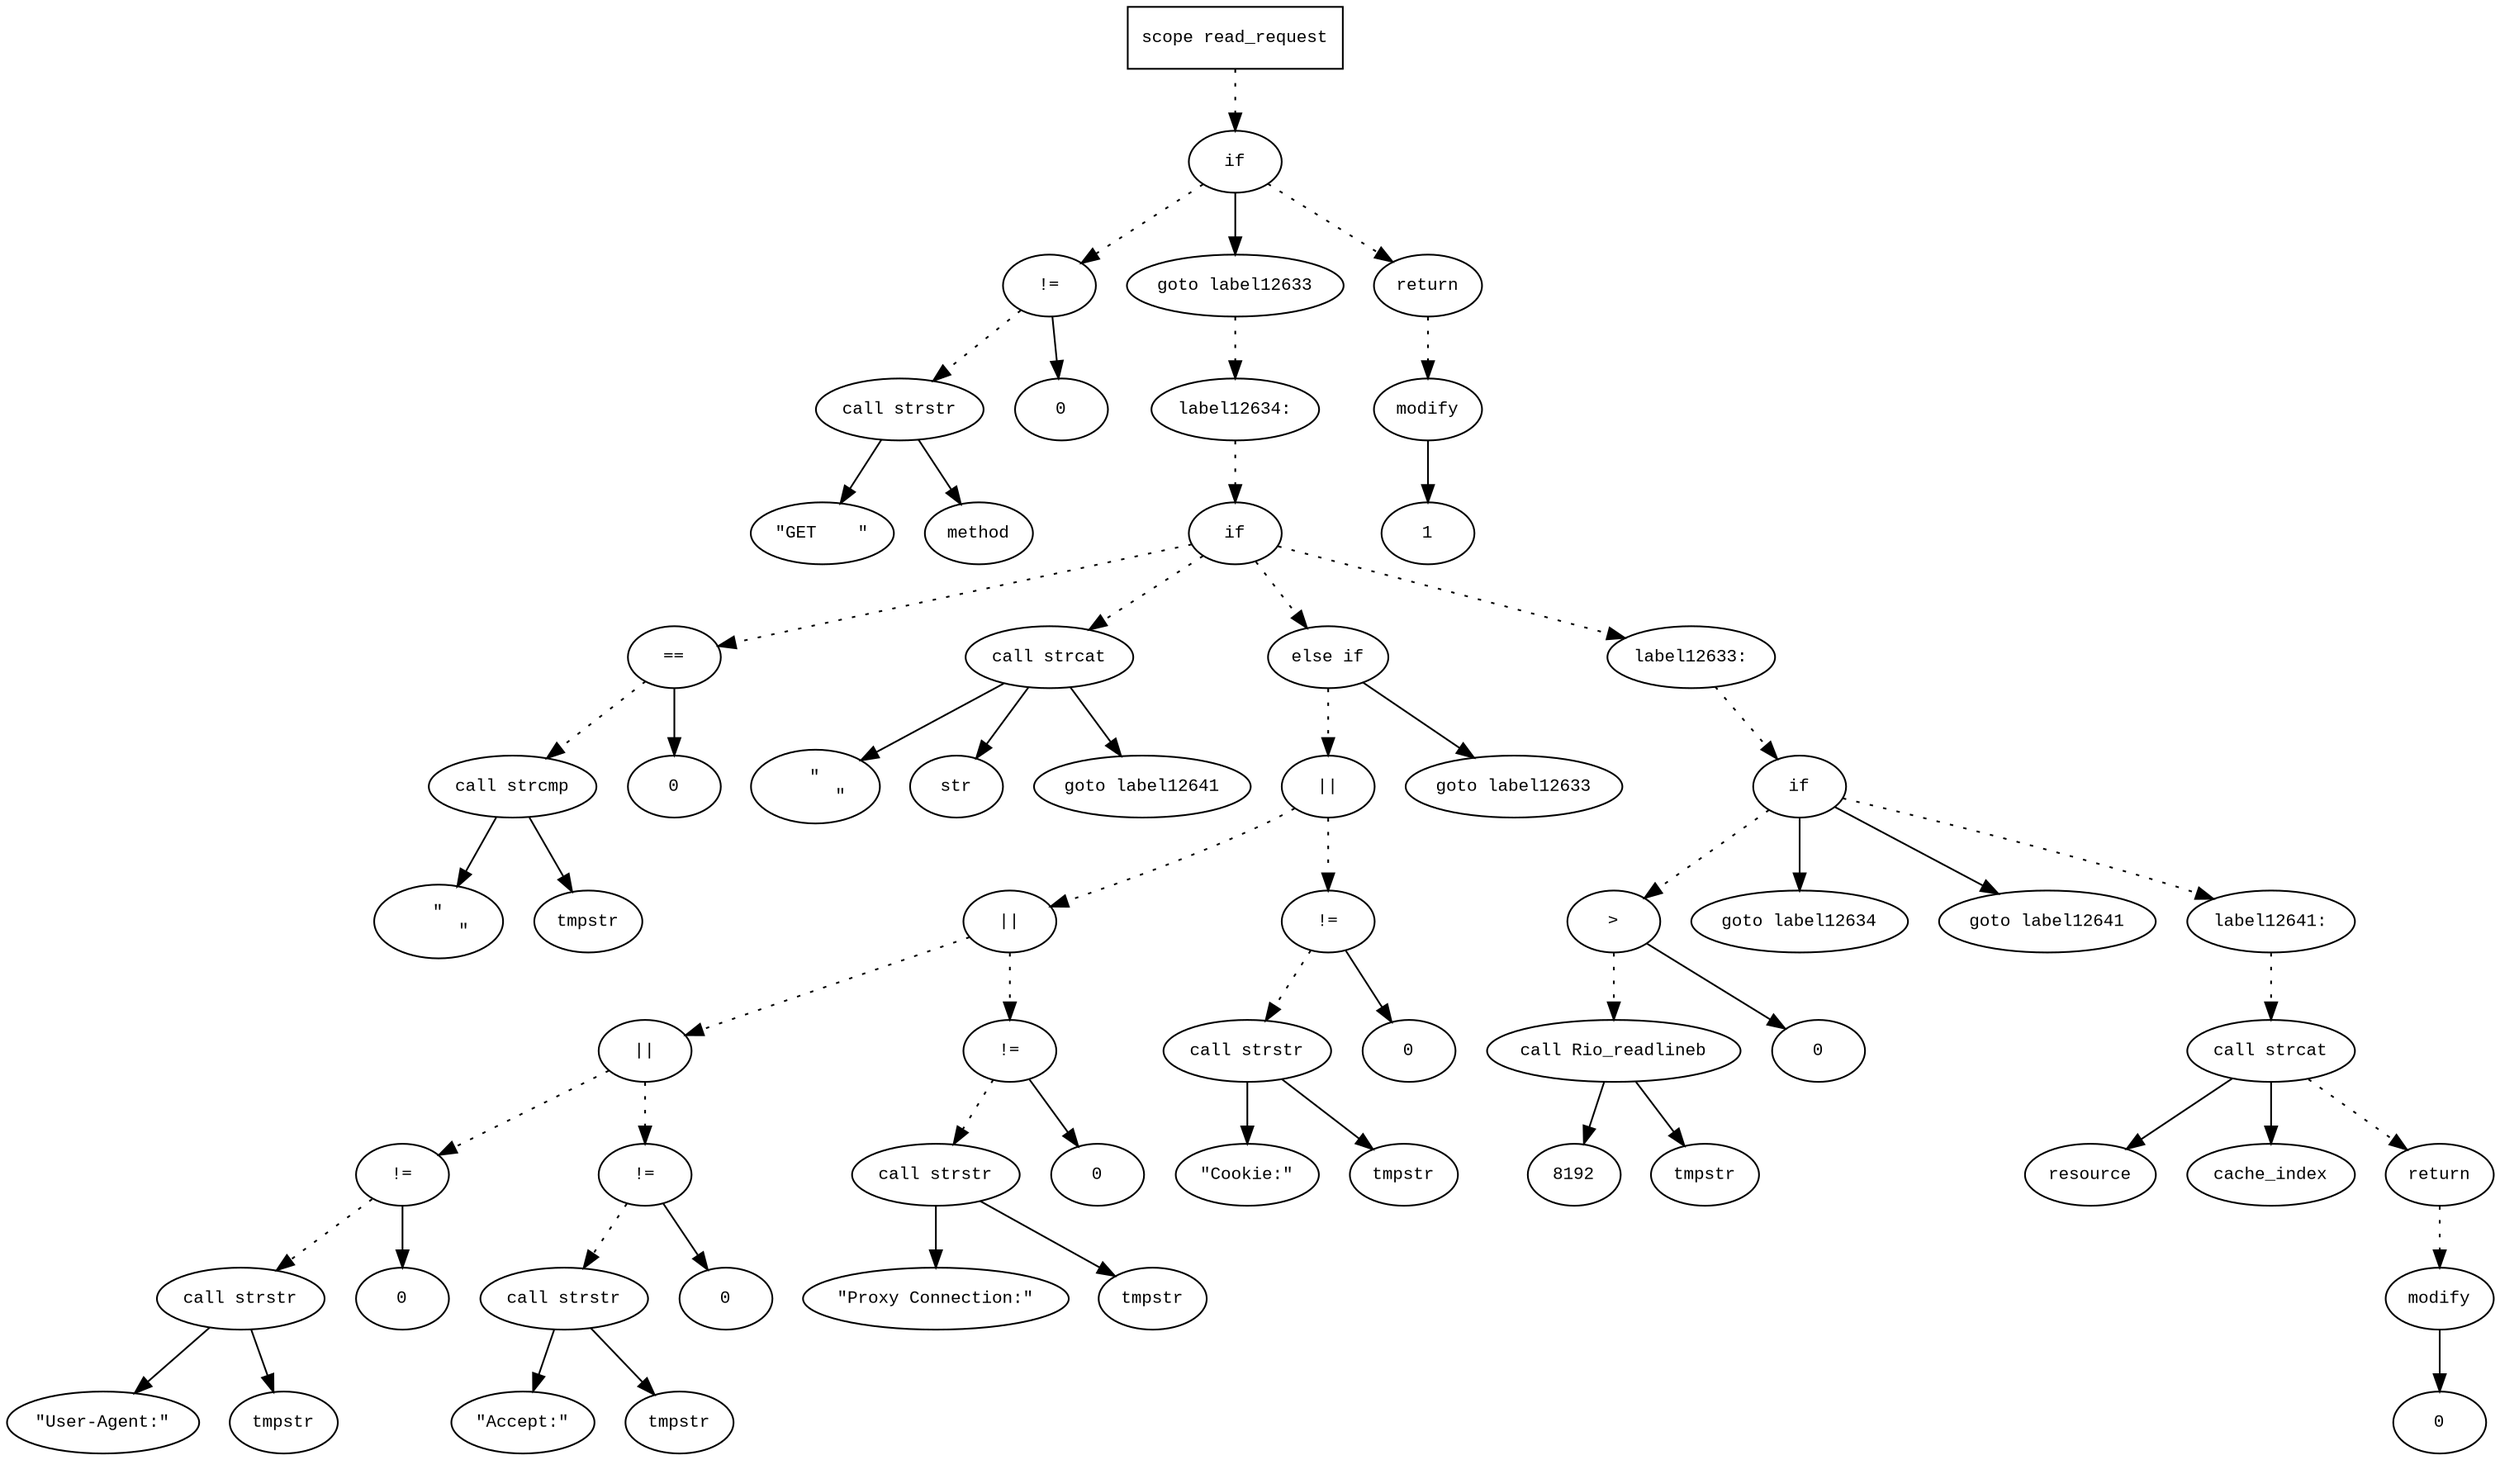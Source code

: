 digraph AST {
  graph [fontname="Times New Roman",fontsize=10];
  node  [fontname="Courier New",fontsize=10];
  edge  [fontname="Times New Roman",fontsize=10];

  node1 [label="scope read_request",shape=box];
  node2 [label="if",shape=ellipse];
  node3 [label="!=",shape=ellipse];
  node4 [label="call strstr",shape=ellipse];
  node5 [label="\"GET    \"",shape=ellipse];
  node4->node5;
  node6 [label="method",shape=ellipse];
  node4->node6;
  node3 -> node4 [style=dotted]
  node7 [label="0",shape=ellipse];
  node3->node7;
  node2 -> node3 [style=dotted]
  node8 [label="goto label12633",shape=ellipse];
  node2->node8;
  node9 [label="label12634:",shape=ellipse];
  node8 -> node9 [style=dotted]
  node10 [label="if",shape=ellipse];
  node9 -> node10 [style=dotted]
  node11 [label="==",shape=ellipse];
  node12 [label="call strcmp",shape=ellipse];
  node13 [label="\"
     \"",shape=ellipse];
  node12->node13;
  node14 [label="tmpstr",shape=ellipse];
  node12->node14;
  node11 -> node12 [style=dotted]
  node15 [label="0",shape=ellipse];
  node11->node15;
  node10 -> node11 [style=dotted]
  node16 [label="call strcat",shape=ellipse];
  node17 [label="\"
     \"",shape=ellipse];
  node16->node17;
  node18 [label="str",shape=ellipse];
  node16->node18;
  node10 -> node16 [style=dotted]
  node19 [label="goto label12641",shape=ellipse];
  node16->node19;
  node20 [label="else if",shape=ellipse];
  node10 -> node20 [style=dotted]
  node21 [label="||",shape=ellipse];
  node22 [label="||",shape=ellipse];
  node23 [label="||",shape=ellipse];
  node24 [label="!=",shape=ellipse];
  node25 [label="call strstr",shape=ellipse];
  node26 [label="\"User-Agent:\"",shape=ellipse];
  node25->node26;
  node27 [label="tmpstr",shape=ellipse];
  node25->node27;
  node24 -> node25 [style=dotted]
  node28 [label="0",shape=ellipse];
  node24->node28;
  node23 -> node24 [style=dotted]
  node29 [label="!=",shape=ellipse];
  node30 [label="call strstr",shape=ellipse];
  node31 [label="\"Accept:\"",shape=ellipse];
  node30->node31;
  node32 [label="tmpstr",shape=ellipse];
  node30->node32;
  node29 -> node30 [style=dotted]
  node33 [label="0",shape=ellipse];
  node29->node33;
  node23 -> node29 [style=dotted]
  node22 -> node23 [style=dotted]
  node34 [label="!=",shape=ellipse];
  node35 [label="call strstr",shape=ellipse];
  node36 [label="\"Proxy Connection:\"",shape=ellipse];
  node35->node36;
  node37 [label="tmpstr",shape=ellipse];
  node35->node37;
  node34 -> node35 [style=dotted]
  node38 [label="0",shape=ellipse];
  node34->node38;
  node22 -> node34 [style=dotted]
  node21 -> node22 [style=dotted]
  node39 [label="!=",shape=ellipse];
  node40 [label="call strstr",shape=ellipse];
  node41 [label="\"Cookie:\"",shape=ellipse];
  node40->node41;
  node42 [label="tmpstr",shape=ellipse];
  node40->node42;
  node39 -> node40 [style=dotted]
  node43 [label="0",shape=ellipse];
  node39->node43;
  node21 -> node39 [style=dotted]
  node20 -> node21 [style=dotted]
  node44 [label="goto label12633",shape=ellipse];
  node20->node44;
  node45 [label="label12633:",shape=ellipse];
  node10 -> node45 [style=dotted]
  node46 [label="if",shape=ellipse];
  node45 -> node46 [style=dotted]
  node47 [label=">",shape=ellipse];
  node48 [label="call Rio_readlineb",shape=ellipse];
  node49 [label="8192",shape=ellipse];
  node48->node49;
  node50 [label="tmpstr",shape=ellipse];
  node48->node50;
  node47 -> node48 [style=dotted]
  node51 [label="0",shape=ellipse];
  node47->node51;
  node46 -> node47 [style=dotted]
  node52 [label="goto label12634",shape=ellipse];
  node46->node52;
  node53 [label="goto label12641",shape=ellipse];
  node46->node53;
  node54 [label="label12641:",shape=ellipse];
  node46 -> node54 [style=dotted]
  node55 [label="call strcat",shape=ellipse];
  node56 [label="resource",shape=ellipse];
  node55->node56;
  node57 [label="cache_index",shape=ellipse];
  node55->node57;
  node54 -> node55 [style=dotted]
  node58 [label="return",shape=ellipse];
  node59 [label="modify",shape=ellipse];
  node60 [label="0",shape=ellipse];
  node59->node60;
  node58 -> node59 [style=dotted]
  node55 -> node58 [style=dotted]
  node1 -> node2 [style=dotted]
  node61 [label="return",shape=ellipse];
  node62 [label="modify",shape=ellipse];
  node63 [label="1",shape=ellipse];
  node62->node63;
  node61 -> node62 [style=dotted]
  node2 -> node61 [style=dotted]
} 